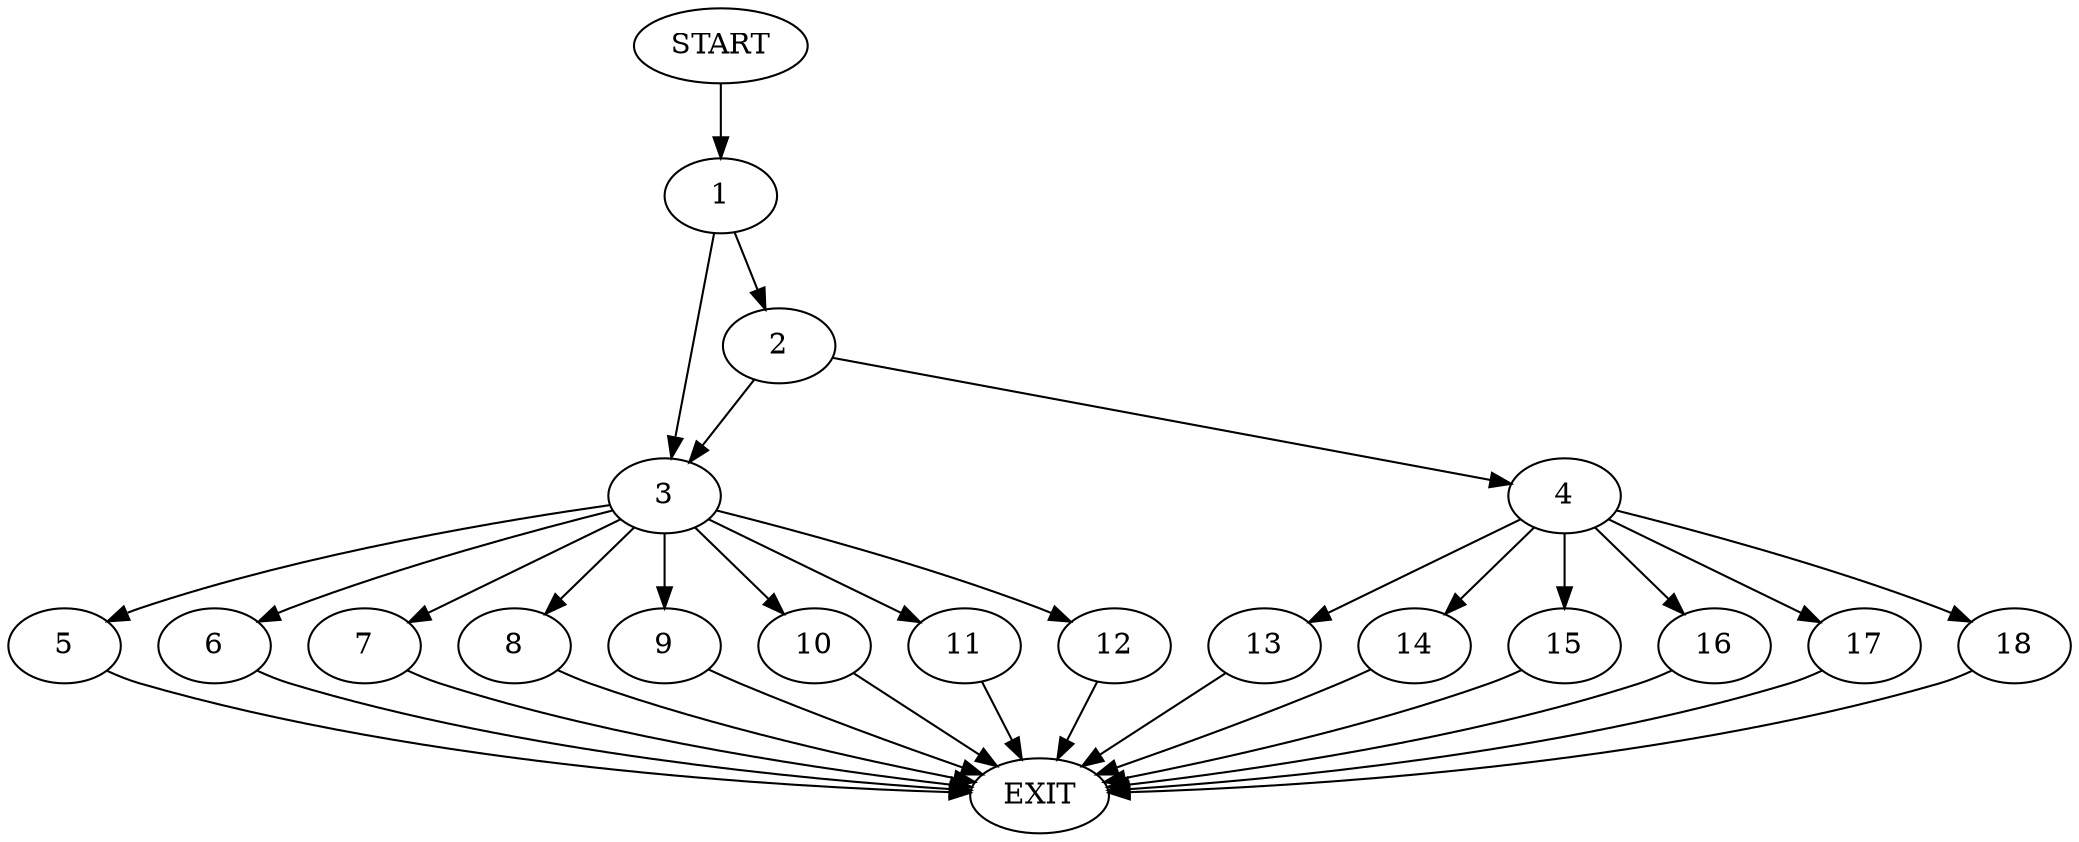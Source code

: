 digraph {
0 [label="START"]
19 [label="EXIT"]
0 -> 1
1 -> 2
1 -> 3
2 -> 4
2 -> 3
3 -> 5
3 -> 6
3 -> 7
3 -> 8
3 -> 9
3 -> 10
3 -> 11
3 -> 12
4 -> 13
4 -> 14
4 -> 15
4 -> 16
4 -> 17
4 -> 18
8 -> 19
10 -> 19
7 -> 19
11 -> 19
12 -> 19
9 -> 19
6 -> 19
5 -> 19
17 -> 19
13 -> 19
14 -> 19
18 -> 19
15 -> 19
16 -> 19
}

